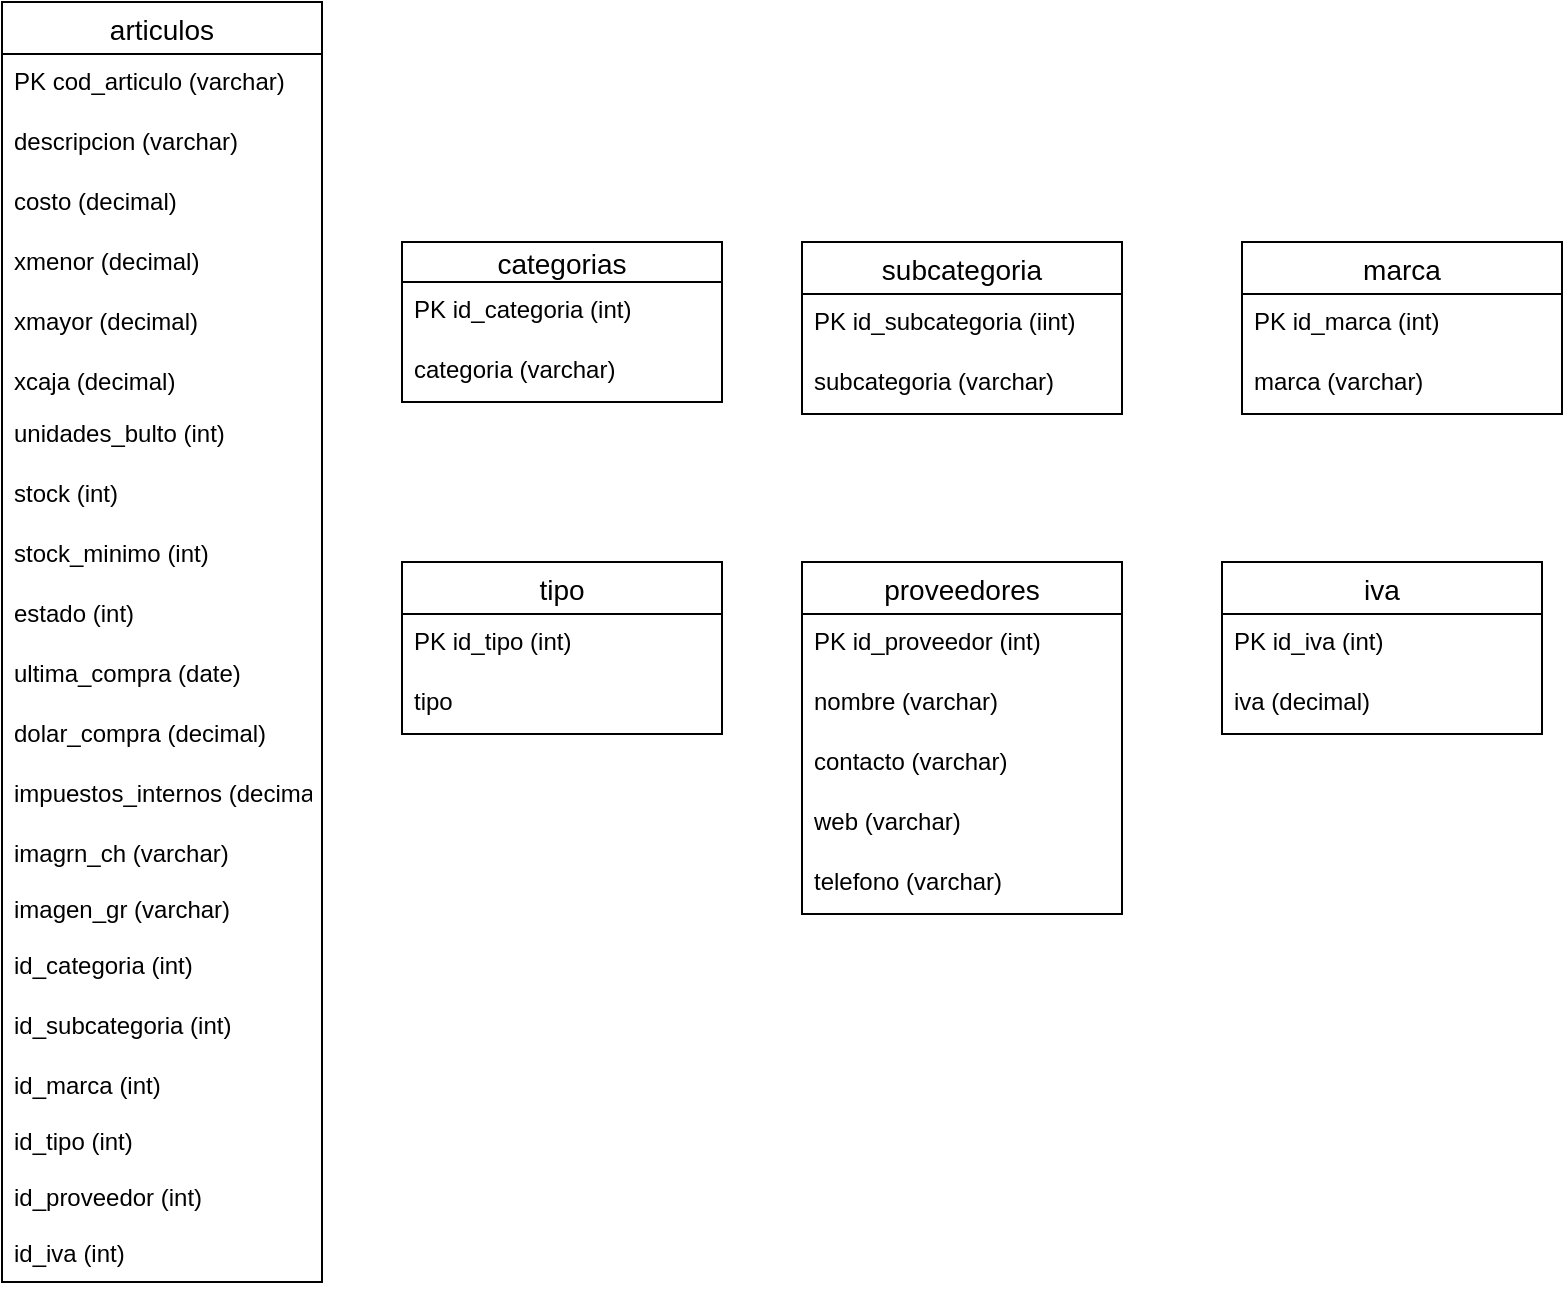 <mxfile version="13.10.2" type="github">
  <diagram id="_5e5nrNehaMYuaCpqsco" name="Page-1">
    <mxGraphModel dx="1102" dy="582" grid="1" gridSize="10" guides="1" tooltips="1" connect="1" arrows="1" fold="1" page="1" pageScale="1" pageWidth="827" pageHeight="1169" math="0" shadow="0">
      <root>
        <mxCell id="0" />
        <mxCell id="1" parent="0" />
        <mxCell id="ofj8reij5MW94TYRQW6C-4" value="articulos" style="swimlane;fontStyle=0;childLayout=stackLayout;horizontal=1;startSize=26;horizontalStack=0;resizeParent=1;resizeParentMax=0;resizeLast=0;collapsible=1;marginBottom=0;align=center;fontSize=14;" vertex="1" parent="1">
          <mxGeometry x="20" y="120" width="160" height="640" as="geometry" />
        </mxCell>
        <mxCell id="ofj8reij5MW94TYRQW6C-5" value="PK cod_articulo (varchar)" style="text;strokeColor=none;fillColor=none;spacingLeft=4;spacingRight=4;overflow=hidden;rotatable=0;points=[[0,0.5],[1,0.5]];portConstraint=eastwest;fontSize=12;" vertex="1" parent="ofj8reij5MW94TYRQW6C-4">
          <mxGeometry y="26" width="160" height="30" as="geometry" />
        </mxCell>
        <mxCell id="ofj8reij5MW94TYRQW6C-6" value="descripcion (varchar)" style="text;strokeColor=none;fillColor=none;spacingLeft=4;spacingRight=4;overflow=hidden;rotatable=0;points=[[0,0.5],[1,0.5]];portConstraint=eastwest;fontSize=12;" vertex="1" parent="ofj8reij5MW94TYRQW6C-4">
          <mxGeometry y="56" width="160" height="30" as="geometry" />
        </mxCell>
        <mxCell id="ofj8reij5MW94TYRQW6C-7" value="costo (decimal)&#xa;" style="text;strokeColor=none;fillColor=none;spacingLeft=4;spacingRight=4;overflow=hidden;rotatable=0;points=[[0,0.5],[1,0.5]];portConstraint=eastwest;fontSize=12;" vertex="1" parent="ofj8reij5MW94TYRQW6C-4">
          <mxGeometry y="86" width="160" height="30" as="geometry" />
        </mxCell>
        <mxCell id="ofj8reij5MW94TYRQW6C-8" value="xmenor (decimal)&#xa;" style="text;strokeColor=none;fillColor=none;spacingLeft=4;spacingRight=4;overflow=hidden;rotatable=0;points=[[0,0.5],[1,0.5]];portConstraint=eastwest;fontSize=12;" vertex="1" parent="ofj8reij5MW94TYRQW6C-4">
          <mxGeometry y="116" width="160" height="30" as="geometry" />
        </mxCell>
        <mxCell id="ofj8reij5MW94TYRQW6C-9" value="xmayor (decimal)&#xa;" style="text;strokeColor=none;fillColor=none;spacingLeft=4;spacingRight=4;overflow=hidden;rotatable=0;points=[[0,0.5],[1,0.5]];portConstraint=eastwest;fontSize=12;" vertex="1" parent="ofj8reij5MW94TYRQW6C-4">
          <mxGeometry y="146" width="160" height="30" as="geometry" />
        </mxCell>
        <mxCell id="ofj8reij5MW94TYRQW6C-10" value="xcaja (decimal)&#xa;" style="text;strokeColor=none;fillColor=none;spacingLeft=4;spacingRight=4;overflow=hidden;rotatable=0;points=[[0,0.5],[1,0.5]];portConstraint=eastwest;fontSize=12;" vertex="1" parent="ofj8reij5MW94TYRQW6C-4">
          <mxGeometry y="176" width="160" height="26" as="geometry" />
        </mxCell>
        <mxCell id="ofj8reij5MW94TYRQW6C-11" value="unidades_bulto (int)" style="text;strokeColor=none;fillColor=none;spacingLeft=4;spacingRight=4;overflow=hidden;rotatable=0;points=[[0,0.5],[1,0.5]];portConstraint=eastwest;fontSize=12;" vertex="1" parent="ofj8reij5MW94TYRQW6C-4">
          <mxGeometry y="202" width="160" height="30" as="geometry" />
        </mxCell>
        <mxCell id="ofj8reij5MW94TYRQW6C-12" value="stock (int)" style="text;strokeColor=none;fillColor=none;spacingLeft=4;spacingRight=4;overflow=hidden;rotatable=0;points=[[0,0.5],[1,0.5]];portConstraint=eastwest;fontSize=12;" vertex="1" parent="ofj8reij5MW94TYRQW6C-4">
          <mxGeometry y="232" width="160" height="30" as="geometry" />
        </mxCell>
        <mxCell id="ofj8reij5MW94TYRQW6C-13" value="stock_minimo (int)" style="text;strokeColor=none;fillColor=none;spacingLeft=4;spacingRight=4;overflow=hidden;rotatable=0;points=[[0,0.5],[1,0.5]];portConstraint=eastwest;fontSize=12;" vertex="1" parent="ofj8reij5MW94TYRQW6C-4">
          <mxGeometry y="262" width="160" height="30" as="geometry" />
        </mxCell>
        <mxCell id="ofj8reij5MW94TYRQW6C-14" value="estado (int)" style="text;strokeColor=none;fillColor=none;spacingLeft=4;spacingRight=4;overflow=hidden;rotatable=0;points=[[0,0.5],[1,0.5]];portConstraint=eastwest;fontSize=12;" vertex="1" parent="ofj8reij5MW94TYRQW6C-4">
          <mxGeometry y="292" width="160" height="30" as="geometry" />
        </mxCell>
        <mxCell id="ofj8reij5MW94TYRQW6C-15" value="ultima_compra (date)" style="text;strokeColor=none;fillColor=none;spacingLeft=4;spacingRight=4;overflow=hidden;rotatable=0;points=[[0,0.5],[1,0.5]];portConstraint=eastwest;fontSize=12;" vertex="1" parent="ofj8reij5MW94TYRQW6C-4">
          <mxGeometry y="322" width="160" height="30" as="geometry" />
        </mxCell>
        <mxCell id="ofj8reij5MW94TYRQW6C-16" value="dolar_compra (decimal)" style="text;strokeColor=none;fillColor=none;spacingLeft=4;spacingRight=4;overflow=hidden;rotatable=0;points=[[0,0.5],[1,0.5]];portConstraint=eastwest;fontSize=12;" vertex="1" parent="ofj8reij5MW94TYRQW6C-4">
          <mxGeometry y="352" width="160" height="30" as="geometry" />
        </mxCell>
        <mxCell id="ofj8reij5MW94TYRQW6C-17" value="impuestos_internos (decimal)" style="text;strokeColor=none;fillColor=none;spacingLeft=4;spacingRight=4;overflow=hidden;rotatable=0;points=[[0,0.5],[1,0.5]];portConstraint=eastwest;fontSize=12;" vertex="1" parent="ofj8reij5MW94TYRQW6C-4">
          <mxGeometry y="382" width="160" height="30" as="geometry" />
        </mxCell>
        <mxCell id="ofj8reij5MW94TYRQW6C-26" value="imagrn_ch (varchar)" style="text;strokeColor=none;fillColor=none;spacingLeft=4;spacingRight=4;overflow=hidden;rotatable=0;points=[[0,0.5],[1,0.5]];portConstraint=eastwest;fontSize=12;" vertex="1" parent="ofj8reij5MW94TYRQW6C-4">
          <mxGeometry y="412" width="160" height="28" as="geometry" />
        </mxCell>
        <mxCell id="ofj8reij5MW94TYRQW6C-27" value="imagen_gr (varchar)" style="text;strokeColor=none;fillColor=none;spacingLeft=4;spacingRight=4;overflow=hidden;rotatable=0;points=[[0,0.5],[1,0.5]];portConstraint=eastwest;fontSize=12;" vertex="1" parent="ofj8reij5MW94TYRQW6C-4">
          <mxGeometry y="440" width="160" height="28" as="geometry" />
        </mxCell>
        <mxCell id="ofj8reij5MW94TYRQW6C-18" value="id_categoria (int)" style="text;strokeColor=none;fillColor=none;spacingLeft=4;spacingRight=4;overflow=hidden;rotatable=0;points=[[0,0.5],[1,0.5]];portConstraint=eastwest;fontSize=12;" vertex="1" parent="ofj8reij5MW94TYRQW6C-4">
          <mxGeometry y="468" width="160" height="30" as="geometry" />
        </mxCell>
        <mxCell id="ofj8reij5MW94TYRQW6C-21" value="id_subcategoria (int)" style="text;strokeColor=none;fillColor=none;spacingLeft=4;spacingRight=4;overflow=hidden;rotatable=0;points=[[0,0.5],[1,0.5]];portConstraint=eastwest;fontSize=12;" vertex="1" parent="ofj8reij5MW94TYRQW6C-4">
          <mxGeometry y="498" width="160" height="30" as="geometry" />
        </mxCell>
        <mxCell id="ofj8reij5MW94TYRQW6C-22" value="id_marca (int)" style="text;strokeColor=none;fillColor=none;spacingLeft=4;spacingRight=4;overflow=hidden;rotatable=0;points=[[0,0.5],[1,0.5]];portConstraint=eastwest;fontSize=12;" vertex="1" parent="ofj8reij5MW94TYRQW6C-4">
          <mxGeometry y="528" width="160" height="28" as="geometry" />
        </mxCell>
        <mxCell id="ofj8reij5MW94TYRQW6C-25" value="id_tipo (int)" style="text;strokeColor=none;fillColor=none;spacingLeft=4;spacingRight=4;overflow=hidden;rotatable=0;points=[[0,0.5],[1,0.5]];portConstraint=eastwest;fontSize=12;" vertex="1" parent="ofj8reij5MW94TYRQW6C-4">
          <mxGeometry y="556" width="160" height="28" as="geometry" />
        </mxCell>
        <mxCell id="ofj8reij5MW94TYRQW6C-23" value="id_proveedor (int)" style="text;strokeColor=none;fillColor=none;spacingLeft=4;spacingRight=4;overflow=hidden;rotatable=0;points=[[0,0.5],[1,0.5]];portConstraint=eastwest;fontSize=12;" vertex="1" parent="ofj8reij5MW94TYRQW6C-4">
          <mxGeometry y="584" width="160" height="28" as="geometry" />
        </mxCell>
        <mxCell id="ofj8reij5MW94TYRQW6C-24" value="id_iva (int)" style="text;strokeColor=none;fillColor=none;spacingLeft=4;spacingRight=4;overflow=hidden;rotatable=0;points=[[0,0.5],[1,0.5]];portConstraint=eastwest;fontSize=12;" vertex="1" parent="ofj8reij5MW94TYRQW6C-4">
          <mxGeometry y="612" width="160" height="28" as="geometry" />
        </mxCell>
        <mxCell id="ofj8reij5MW94TYRQW6C-28" value="categorias" style="swimlane;fontStyle=0;childLayout=stackLayout;horizontal=1;startSize=20;horizontalStack=0;resizeParent=1;resizeParentMax=0;resizeLast=0;collapsible=1;marginBottom=0;align=center;fontSize=14;" vertex="1" parent="1">
          <mxGeometry x="220" y="240" width="160" height="80" as="geometry" />
        </mxCell>
        <mxCell id="ofj8reij5MW94TYRQW6C-29" value="PK id_categoria (int)" style="text;strokeColor=none;fillColor=none;spacingLeft=4;spacingRight=4;overflow=hidden;rotatable=0;points=[[0,0.5],[1,0.5]];portConstraint=eastwest;fontSize=12;" vertex="1" parent="ofj8reij5MW94TYRQW6C-28">
          <mxGeometry y="20" width="160" height="30" as="geometry" />
        </mxCell>
        <mxCell id="ofj8reij5MW94TYRQW6C-31" value="categoria (varchar)" style="text;strokeColor=none;fillColor=none;spacingLeft=4;spacingRight=4;overflow=hidden;rotatable=0;points=[[0,0.5],[1,0.5]];portConstraint=eastwest;fontSize=12;" vertex="1" parent="ofj8reij5MW94TYRQW6C-28">
          <mxGeometry y="50" width="160" height="30" as="geometry" />
        </mxCell>
        <mxCell id="ofj8reij5MW94TYRQW6C-32" value="subcategoria" style="swimlane;fontStyle=0;childLayout=stackLayout;horizontal=1;startSize=26;horizontalStack=0;resizeParent=1;resizeParentMax=0;resizeLast=0;collapsible=1;marginBottom=0;align=center;fontSize=14;" vertex="1" parent="1">
          <mxGeometry x="420" y="240" width="160" height="86" as="geometry" />
        </mxCell>
        <mxCell id="ofj8reij5MW94TYRQW6C-34" value="PK id_subcategoria (iint)" style="text;strokeColor=none;fillColor=none;spacingLeft=4;spacingRight=4;overflow=hidden;rotatable=0;points=[[0,0.5],[1,0.5]];portConstraint=eastwest;fontSize=12;" vertex="1" parent="ofj8reij5MW94TYRQW6C-32">
          <mxGeometry y="26" width="160" height="30" as="geometry" />
        </mxCell>
        <mxCell id="ofj8reij5MW94TYRQW6C-35" value="subcategoria (varchar)" style="text;strokeColor=none;fillColor=none;spacingLeft=4;spacingRight=4;overflow=hidden;rotatable=0;points=[[0,0.5],[1,0.5]];portConstraint=eastwest;fontSize=12;" vertex="1" parent="ofj8reij5MW94TYRQW6C-32">
          <mxGeometry y="56" width="160" height="30" as="geometry" />
        </mxCell>
        <mxCell id="ofj8reij5MW94TYRQW6C-36" value="marca" style="swimlane;fontStyle=0;childLayout=stackLayout;horizontal=1;startSize=26;horizontalStack=0;resizeParent=1;resizeParentMax=0;resizeLast=0;collapsible=1;marginBottom=0;align=center;fontSize=14;" vertex="1" parent="1">
          <mxGeometry x="640" y="240" width="160" height="86" as="geometry" />
        </mxCell>
        <mxCell id="ofj8reij5MW94TYRQW6C-37" value="PK id_marca (int)" style="text;strokeColor=none;fillColor=none;spacingLeft=4;spacingRight=4;overflow=hidden;rotatable=0;points=[[0,0.5],[1,0.5]];portConstraint=eastwest;fontSize=12;" vertex="1" parent="ofj8reij5MW94TYRQW6C-36">
          <mxGeometry y="26" width="160" height="30" as="geometry" />
        </mxCell>
        <mxCell id="ofj8reij5MW94TYRQW6C-38" value="marca (varchar)" style="text;strokeColor=none;fillColor=none;spacingLeft=4;spacingRight=4;overflow=hidden;rotatable=0;points=[[0,0.5],[1,0.5]];portConstraint=eastwest;fontSize=12;" vertex="1" parent="ofj8reij5MW94TYRQW6C-36">
          <mxGeometry y="56" width="160" height="30" as="geometry" />
        </mxCell>
        <mxCell id="ofj8reij5MW94TYRQW6C-40" value="tipo" style="swimlane;fontStyle=0;childLayout=stackLayout;horizontal=1;startSize=26;horizontalStack=0;resizeParent=1;resizeParentMax=0;resizeLast=0;collapsible=1;marginBottom=0;align=center;fontSize=14;" vertex="1" parent="1">
          <mxGeometry x="220" y="400" width="160" height="86" as="geometry" />
        </mxCell>
        <mxCell id="ofj8reij5MW94TYRQW6C-42" value="PK id_tipo (int)" style="text;strokeColor=none;fillColor=none;spacingLeft=4;spacingRight=4;overflow=hidden;rotatable=0;points=[[0,0.5],[1,0.5]];portConstraint=eastwest;fontSize=12;" vertex="1" parent="ofj8reij5MW94TYRQW6C-40">
          <mxGeometry y="26" width="160" height="30" as="geometry" />
        </mxCell>
        <mxCell id="ofj8reij5MW94TYRQW6C-43" value="tipo" style="text;strokeColor=none;fillColor=none;spacingLeft=4;spacingRight=4;overflow=hidden;rotatable=0;points=[[0,0.5],[1,0.5]];portConstraint=eastwest;fontSize=12;" vertex="1" parent="ofj8reij5MW94TYRQW6C-40">
          <mxGeometry y="56" width="160" height="30" as="geometry" />
        </mxCell>
        <mxCell id="ofj8reij5MW94TYRQW6C-44" value="proveedores" style="swimlane;fontStyle=0;childLayout=stackLayout;horizontal=1;startSize=26;horizontalStack=0;resizeParent=1;resizeParentMax=0;resizeLast=0;collapsible=1;marginBottom=0;align=center;fontSize=14;" vertex="1" parent="1">
          <mxGeometry x="420" y="400" width="160" height="176" as="geometry" />
        </mxCell>
        <mxCell id="ofj8reij5MW94TYRQW6C-45" value="PK id_proveedor (int)" style="text;strokeColor=none;fillColor=none;spacingLeft=4;spacingRight=4;overflow=hidden;rotatable=0;points=[[0,0.5],[1,0.5]];portConstraint=eastwest;fontSize=12;" vertex="1" parent="ofj8reij5MW94TYRQW6C-44">
          <mxGeometry y="26" width="160" height="30" as="geometry" />
        </mxCell>
        <mxCell id="ofj8reij5MW94TYRQW6C-46" value="nombre (varchar)" style="text;strokeColor=none;fillColor=none;spacingLeft=4;spacingRight=4;overflow=hidden;rotatable=0;points=[[0,0.5],[1,0.5]];portConstraint=eastwest;fontSize=12;" vertex="1" parent="ofj8reij5MW94TYRQW6C-44">
          <mxGeometry y="56" width="160" height="30" as="geometry" />
        </mxCell>
        <mxCell id="ofj8reij5MW94TYRQW6C-47" value="contacto (varchar)" style="text;strokeColor=none;fillColor=none;spacingLeft=4;spacingRight=4;overflow=hidden;rotatable=0;points=[[0,0.5],[1,0.5]];portConstraint=eastwest;fontSize=12;" vertex="1" parent="ofj8reij5MW94TYRQW6C-44">
          <mxGeometry y="86" width="160" height="30" as="geometry" />
        </mxCell>
        <mxCell id="ofj8reij5MW94TYRQW6C-53" value="web (varchar)" style="text;strokeColor=none;fillColor=none;spacingLeft=4;spacingRight=4;overflow=hidden;rotatable=0;points=[[0,0.5],[1,0.5]];portConstraint=eastwest;fontSize=12;" vertex="1" parent="ofj8reij5MW94TYRQW6C-44">
          <mxGeometry y="116" width="160" height="30" as="geometry" />
        </mxCell>
        <mxCell id="ofj8reij5MW94TYRQW6C-54" value="telefono (varchar)" style="text;strokeColor=none;fillColor=none;spacingLeft=4;spacingRight=4;overflow=hidden;rotatable=0;points=[[0,0.5],[1,0.5]];portConstraint=eastwest;fontSize=12;" vertex="1" parent="ofj8reij5MW94TYRQW6C-44">
          <mxGeometry y="146" width="160" height="30" as="geometry" />
        </mxCell>
        <mxCell id="ofj8reij5MW94TYRQW6C-48" value="iva" style="swimlane;fontStyle=0;childLayout=stackLayout;horizontal=1;startSize=26;horizontalStack=0;resizeParent=1;resizeParentMax=0;resizeLast=0;collapsible=1;marginBottom=0;align=center;fontSize=14;" vertex="1" parent="1">
          <mxGeometry x="630" y="400" width="160" height="86" as="geometry" />
        </mxCell>
        <mxCell id="ofj8reij5MW94TYRQW6C-49" value="PK id_iva (int)" style="text;strokeColor=none;fillColor=none;spacingLeft=4;spacingRight=4;overflow=hidden;rotatable=0;points=[[0,0.5],[1,0.5]];portConstraint=eastwest;fontSize=12;" vertex="1" parent="ofj8reij5MW94TYRQW6C-48">
          <mxGeometry y="26" width="160" height="30" as="geometry" />
        </mxCell>
        <mxCell id="ofj8reij5MW94TYRQW6C-50" value="iva (decimal)" style="text;strokeColor=none;fillColor=none;spacingLeft=4;spacingRight=4;overflow=hidden;rotatable=0;points=[[0,0.5],[1,0.5]];portConstraint=eastwest;fontSize=12;" vertex="1" parent="ofj8reij5MW94TYRQW6C-48">
          <mxGeometry y="56" width="160" height="30" as="geometry" />
        </mxCell>
      </root>
    </mxGraphModel>
  </diagram>
</mxfile>
